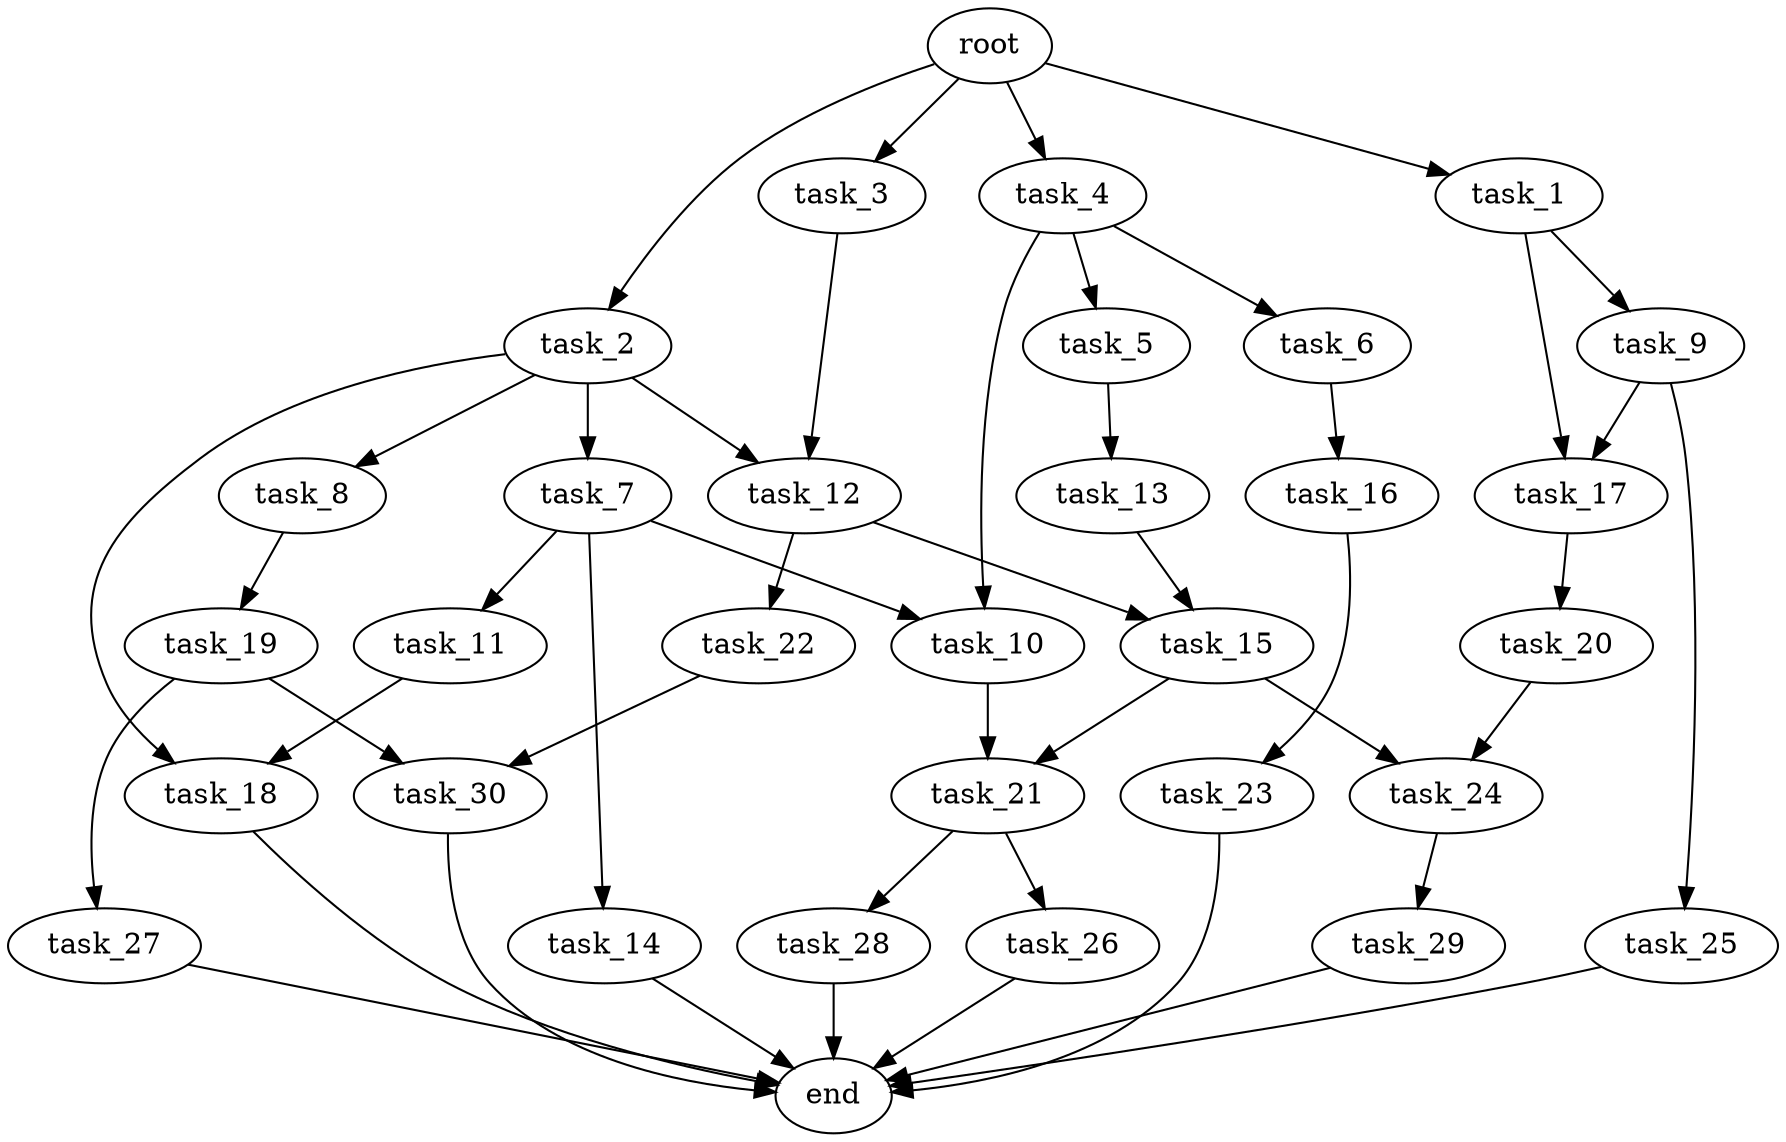 digraph G {
  root [size="0.000000e+00"];
  task_1 [size="2.347951e+10"];
  task_2 [size="9.211842e+10"];
  task_3 [size="1.317842e+10"];
  task_4 [size="6.071610e+10"];
  task_5 [size="8.496832e+10"];
  task_6 [size="9.707012e+09"];
  task_7 [size="2.183836e+10"];
  task_8 [size="9.921317e+10"];
  task_9 [size="5.707879e+10"];
  task_10 [size="1.787046e+10"];
  task_11 [size="1.592016e+10"];
  task_12 [size="7.775469e+10"];
  task_13 [size="7.344873e+10"];
  task_14 [size="4.011764e+10"];
  task_15 [size="4.085753e+10"];
  task_16 [size="7.513058e+10"];
  task_17 [size="4.182382e+10"];
  task_18 [size="5.992886e+10"];
  task_19 [size="3.194716e+10"];
  task_20 [size="3.632384e+10"];
  task_21 [size="1.057282e+10"];
  task_22 [size="8.847694e+10"];
  task_23 [size="9.602434e+10"];
  task_24 [size="7.617770e+10"];
  task_25 [size="3.178433e+10"];
  task_26 [size="5.356735e+10"];
  task_27 [size="3.922341e+10"];
  task_28 [size="8.590707e+10"];
  task_29 [size="4.948837e+10"];
  task_30 [size="4.639676e+10"];
  end [size="0.000000e+00"];

  root -> task_1 [size="1.000000e-12"];
  root -> task_2 [size="1.000000e-12"];
  root -> task_3 [size="1.000000e-12"];
  root -> task_4 [size="1.000000e-12"];
  task_1 -> task_9 [size="5.707879e+08"];
  task_1 -> task_17 [size="2.091191e+08"];
  task_2 -> task_7 [size="2.183836e+08"];
  task_2 -> task_8 [size="9.921317e+08"];
  task_2 -> task_12 [size="3.887735e+08"];
  task_2 -> task_18 [size="2.996443e+08"];
  task_3 -> task_12 [size="3.887735e+08"];
  task_4 -> task_5 [size="8.496832e+08"];
  task_4 -> task_6 [size="9.707012e+07"];
  task_4 -> task_10 [size="8.935229e+07"];
  task_5 -> task_13 [size="7.344873e+08"];
  task_6 -> task_16 [size="7.513058e+08"];
  task_7 -> task_10 [size="8.935229e+07"];
  task_7 -> task_11 [size="1.592016e+08"];
  task_7 -> task_14 [size="4.011764e+08"];
  task_8 -> task_19 [size="3.194716e+08"];
  task_9 -> task_17 [size="2.091191e+08"];
  task_9 -> task_25 [size="3.178433e+08"];
  task_10 -> task_21 [size="5.286411e+07"];
  task_11 -> task_18 [size="2.996443e+08"];
  task_12 -> task_15 [size="2.042877e+08"];
  task_12 -> task_22 [size="8.847694e+08"];
  task_13 -> task_15 [size="2.042877e+08"];
  task_14 -> end [size="1.000000e-12"];
  task_15 -> task_21 [size="5.286411e+07"];
  task_15 -> task_24 [size="3.808885e+08"];
  task_16 -> task_23 [size="9.602434e+08"];
  task_17 -> task_20 [size="3.632384e+08"];
  task_18 -> end [size="1.000000e-12"];
  task_19 -> task_27 [size="3.922341e+08"];
  task_19 -> task_30 [size="2.319838e+08"];
  task_20 -> task_24 [size="3.808885e+08"];
  task_21 -> task_26 [size="5.356735e+08"];
  task_21 -> task_28 [size="8.590707e+08"];
  task_22 -> task_30 [size="2.319838e+08"];
  task_23 -> end [size="1.000000e-12"];
  task_24 -> task_29 [size="4.948837e+08"];
  task_25 -> end [size="1.000000e-12"];
  task_26 -> end [size="1.000000e-12"];
  task_27 -> end [size="1.000000e-12"];
  task_28 -> end [size="1.000000e-12"];
  task_29 -> end [size="1.000000e-12"];
  task_30 -> end [size="1.000000e-12"];
}
